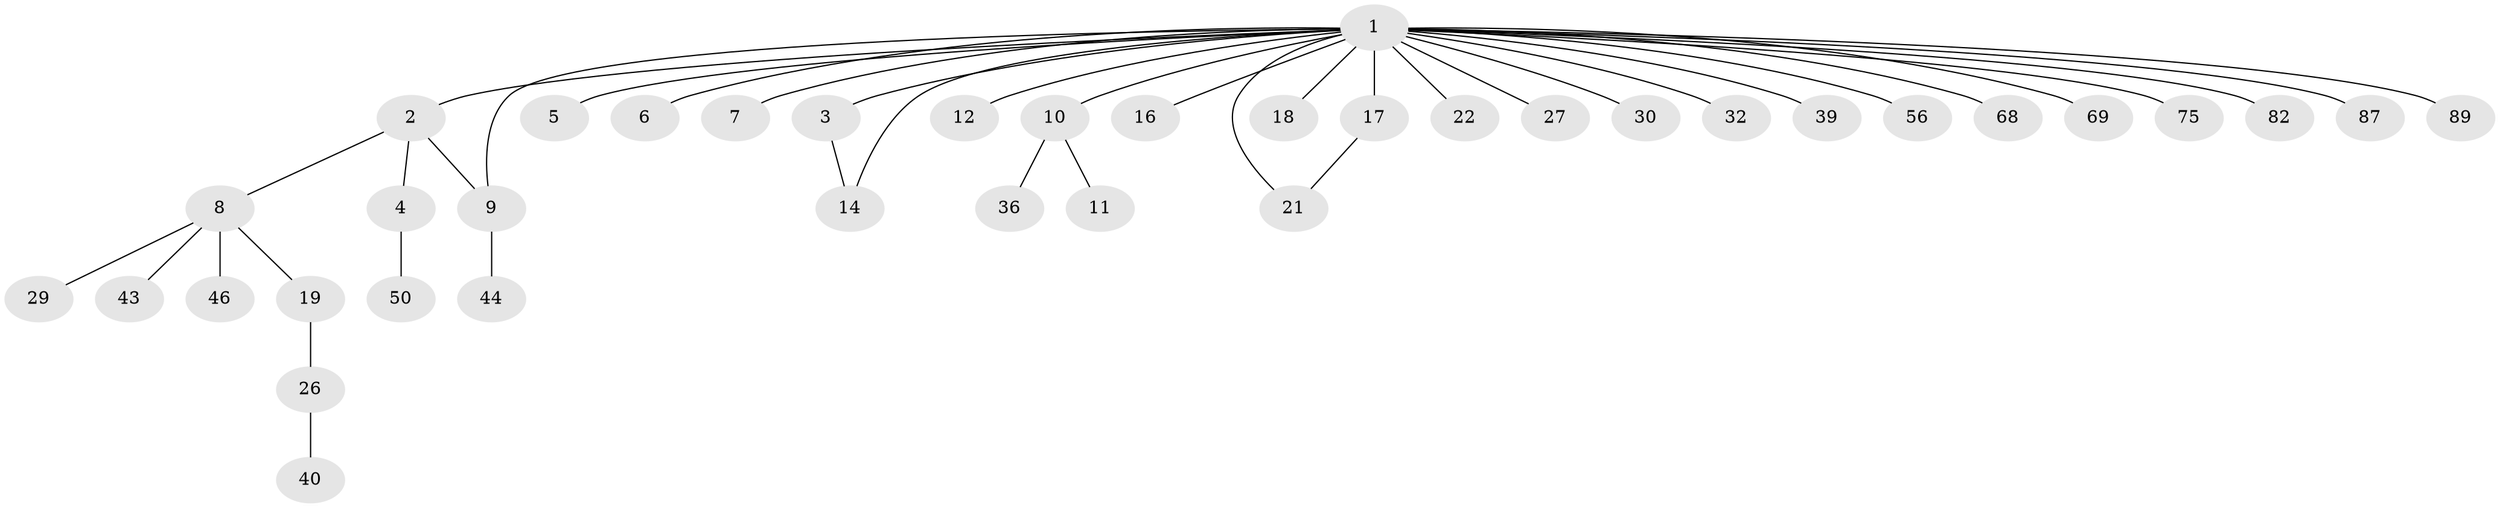 // original degree distribution, {25: 0.010526315789473684, 4: 0.05263157894736842, 6: 0.021052631578947368, 3: 0.08421052631578947, 2: 0.2, 1: 0.6, 8: 0.010526315789473684, 5: 0.021052631578947368}
// Generated by graph-tools (version 1.1) at 2025/18/03/04/25 18:18:04]
// undirected, 38 vertices, 40 edges
graph export_dot {
graph [start="1"]
  node [color=gray90,style=filled];
  1;
  2;
  3 [super="+70+57+31+28+15"];
  4 [super="+83"];
  5 [super="+38+77+80"];
  6 [super="+88"];
  7;
  8 [super="+34+53+73+94+60+13+45"];
  9 [super="+20+93+25"];
  10 [super="+67"];
  11 [super="+47"];
  12 [super="+42+66+71+24+37"];
  14 [super="+23"];
  16;
  17 [super="+76+51"];
  18;
  19 [super="+72"];
  21 [super="+95+63"];
  22;
  26 [super="+33"];
  27 [super="+91"];
  29 [super="+41"];
  30 [super="+90"];
  32;
  36;
  39 [super="+78"];
  40;
  43;
  44;
  46 [super="+74+54+52"];
  50;
  56;
  68;
  69;
  75;
  82;
  87;
  89;
  1 -- 2;
  1 -- 3;
  1 -- 5;
  1 -- 6;
  1 -- 7;
  1 -- 9;
  1 -- 10;
  1 -- 12;
  1 -- 14;
  1 -- 16;
  1 -- 17;
  1 -- 18;
  1 -- 21;
  1 -- 22;
  1 -- 27;
  1 -- 30;
  1 -- 32;
  1 -- 39;
  1 -- 56;
  1 -- 68;
  1 -- 69;
  1 -- 75;
  1 -- 82;
  1 -- 87;
  1 -- 89;
  2 -- 4;
  2 -- 8;
  2 -- 9;
  3 -- 14;
  4 -- 50;
  8 -- 19;
  8 -- 43;
  8 -- 29;
  8 -- 46;
  9 -- 44;
  10 -- 11;
  10 -- 36;
  17 -- 21;
  19 -- 26;
  26 -- 40;
}
